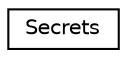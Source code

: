 digraph "Graphical Class Hierarchy"
{
 // LATEX_PDF_SIZE
  edge [fontname="Helvetica",fontsize="10",labelfontname="Helvetica",labelfontsize="10"];
  node [fontname="Helvetica",fontsize="10",shape=record];
  rankdir="LR";
  Node0 [label="Secrets",height=0.2,width=0.4,color="black", fillcolor="white", style="filled",URL="$classSecrets.html",tooltip=" "];
}
